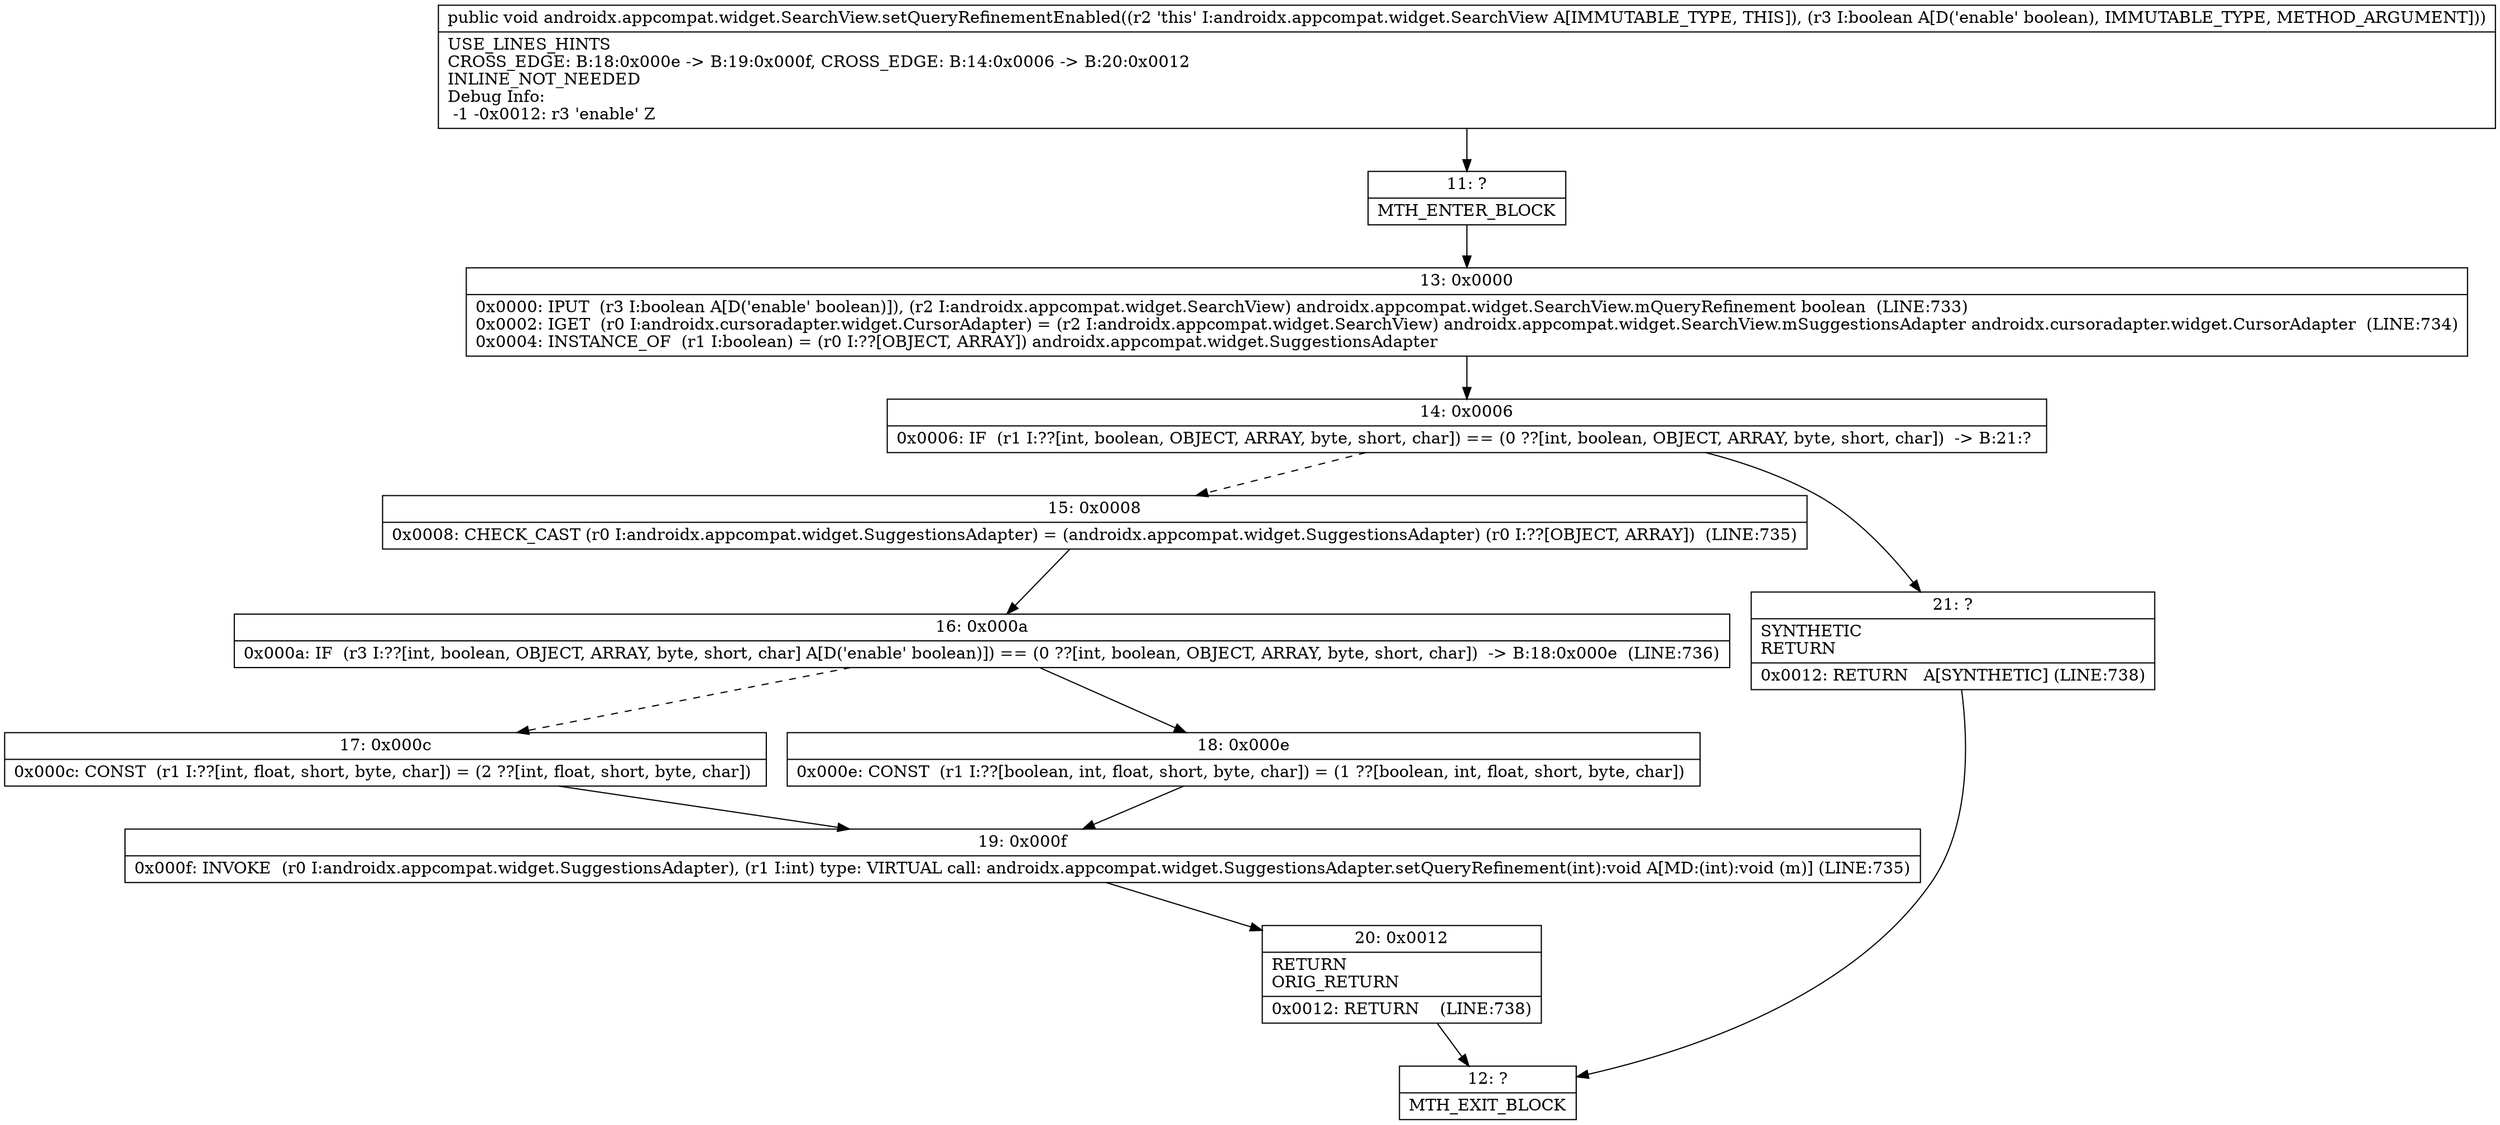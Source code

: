 digraph "CFG forandroidx.appcompat.widget.SearchView.setQueryRefinementEnabled(Z)V" {
Node_11 [shape=record,label="{11\:\ ?|MTH_ENTER_BLOCK\l}"];
Node_13 [shape=record,label="{13\:\ 0x0000|0x0000: IPUT  (r3 I:boolean A[D('enable' boolean)]), (r2 I:androidx.appcompat.widget.SearchView) androidx.appcompat.widget.SearchView.mQueryRefinement boolean  (LINE:733)\l0x0002: IGET  (r0 I:androidx.cursoradapter.widget.CursorAdapter) = (r2 I:androidx.appcompat.widget.SearchView) androidx.appcompat.widget.SearchView.mSuggestionsAdapter androidx.cursoradapter.widget.CursorAdapter  (LINE:734)\l0x0004: INSTANCE_OF  (r1 I:boolean) = (r0 I:??[OBJECT, ARRAY]) androidx.appcompat.widget.SuggestionsAdapter \l}"];
Node_14 [shape=record,label="{14\:\ 0x0006|0x0006: IF  (r1 I:??[int, boolean, OBJECT, ARRAY, byte, short, char]) == (0 ??[int, boolean, OBJECT, ARRAY, byte, short, char])  \-\> B:21:? \l}"];
Node_15 [shape=record,label="{15\:\ 0x0008|0x0008: CHECK_CAST (r0 I:androidx.appcompat.widget.SuggestionsAdapter) = (androidx.appcompat.widget.SuggestionsAdapter) (r0 I:??[OBJECT, ARRAY])  (LINE:735)\l}"];
Node_16 [shape=record,label="{16\:\ 0x000a|0x000a: IF  (r3 I:??[int, boolean, OBJECT, ARRAY, byte, short, char] A[D('enable' boolean)]) == (0 ??[int, boolean, OBJECT, ARRAY, byte, short, char])  \-\> B:18:0x000e  (LINE:736)\l}"];
Node_17 [shape=record,label="{17\:\ 0x000c|0x000c: CONST  (r1 I:??[int, float, short, byte, char]) = (2 ??[int, float, short, byte, char]) \l}"];
Node_19 [shape=record,label="{19\:\ 0x000f|0x000f: INVOKE  (r0 I:androidx.appcompat.widget.SuggestionsAdapter), (r1 I:int) type: VIRTUAL call: androidx.appcompat.widget.SuggestionsAdapter.setQueryRefinement(int):void A[MD:(int):void (m)] (LINE:735)\l}"];
Node_20 [shape=record,label="{20\:\ 0x0012|RETURN\lORIG_RETURN\l|0x0012: RETURN    (LINE:738)\l}"];
Node_12 [shape=record,label="{12\:\ ?|MTH_EXIT_BLOCK\l}"];
Node_18 [shape=record,label="{18\:\ 0x000e|0x000e: CONST  (r1 I:??[boolean, int, float, short, byte, char]) = (1 ??[boolean, int, float, short, byte, char]) \l}"];
Node_21 [shape=record,label="{21\:\ ?|SYNTHETIC\lRETURN\l|0x0012: RETURN   A[SYNTHETIC] (LINE:738)\l}"];
MethodNode[shape=record,label="{public void androidx.appcompat.widget.SearchView.setQueryRefinementEnabled((r2 'this' I:androidx.appcompat.widget.SearchView A[IMMUTABLE_TYPE, THIS]), (r3 I:boolean A[D('enable' boolean), IMMUTABLE_TYPE, METHOD_ARGUMENT]))  | USE_LINES_HINTS\lCROSS_EDGE: B:18:0x000e \-\> B:19:0x000f, CROSS_EDGE: B:14:0x0006 \-\> B:20:0x0012\lINLINE_NOT_NEEDED\lDebug Info:\l  \-1 \-0x0012: r3 'enable' Z\l}"];
MethodNode -> Node_11;Node_11 -> Node_13;
Node_13 -> Node_14;
Node_14 -> Node_15[style=dashed];
Node_14 -> Node_21;
Node_15 -> Node_16;
Node_16 -> Node_17[style=dashed];
Node_16 -> Node_18;
Node_17 -> Node_19;
Node_19 -> Node_20;
Node_20 -> Node_12;
Node_18 -> Node_19;
Node_21 -> Node_12;
}

